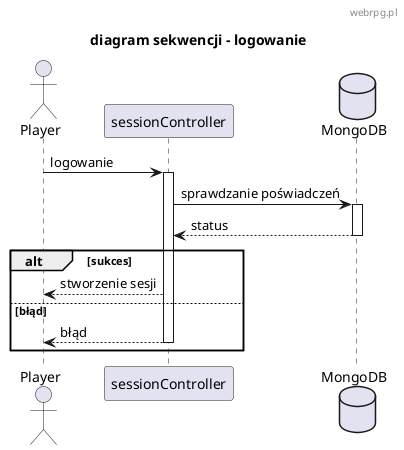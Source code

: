 @startuml
skinparam defaultFontName "Comic Sans MS"
header webrpg.pl
title "diagram sekwencji - logowanie"

actor Player
participant "sessionController" as SessionController 
database MongoDB as db


Player -> SessionController : logowanie

activate SessionController
SessionController -> db : sprawdzanie poświadczeń
activate db

db --> SessionController : status
deactivate db

alt sukces
    SessionController --> Player : stworzenie sesji

else błąd
    SessionController --> Player : błąd
    deactivate SessionController
    end




@enduml
